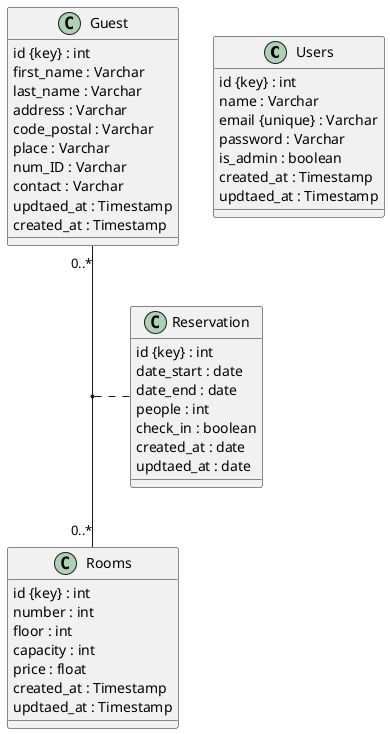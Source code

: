 @startuml

class Users {
    id {key} : int
    name : Varchar
    email {unique} : Varchar
    password : Varchar
    is_admin : boolean
    created_at : Timestamp
    updtaed_at : Timestamp
}

class Rooms {
    id {key} : int
    number : int
    floor : int
    capacity : int
    price : float
    created_at : Timestamp
    updtaed_at : Timestamp
}

class Guest {
    id {key} : int
    first_name : Varchar
    last_name : Varchar
    address : Varchar
    code_postal : Varchar
    place : Varchar
    num_ID : Varchar
    contact : Varchar
    updtaed_at : Timestamp
    created_at : Timestamp
}

class Reservation{
    id {key} : int
    date_start : date
    date_end : date
    people : int
    check_in : boolean
    created_at : date
    updtaed_at : date
}

Guest "0..*" -- "0..*" Rooms 
(Guest,Rooms) .. Reservation


@enduml
